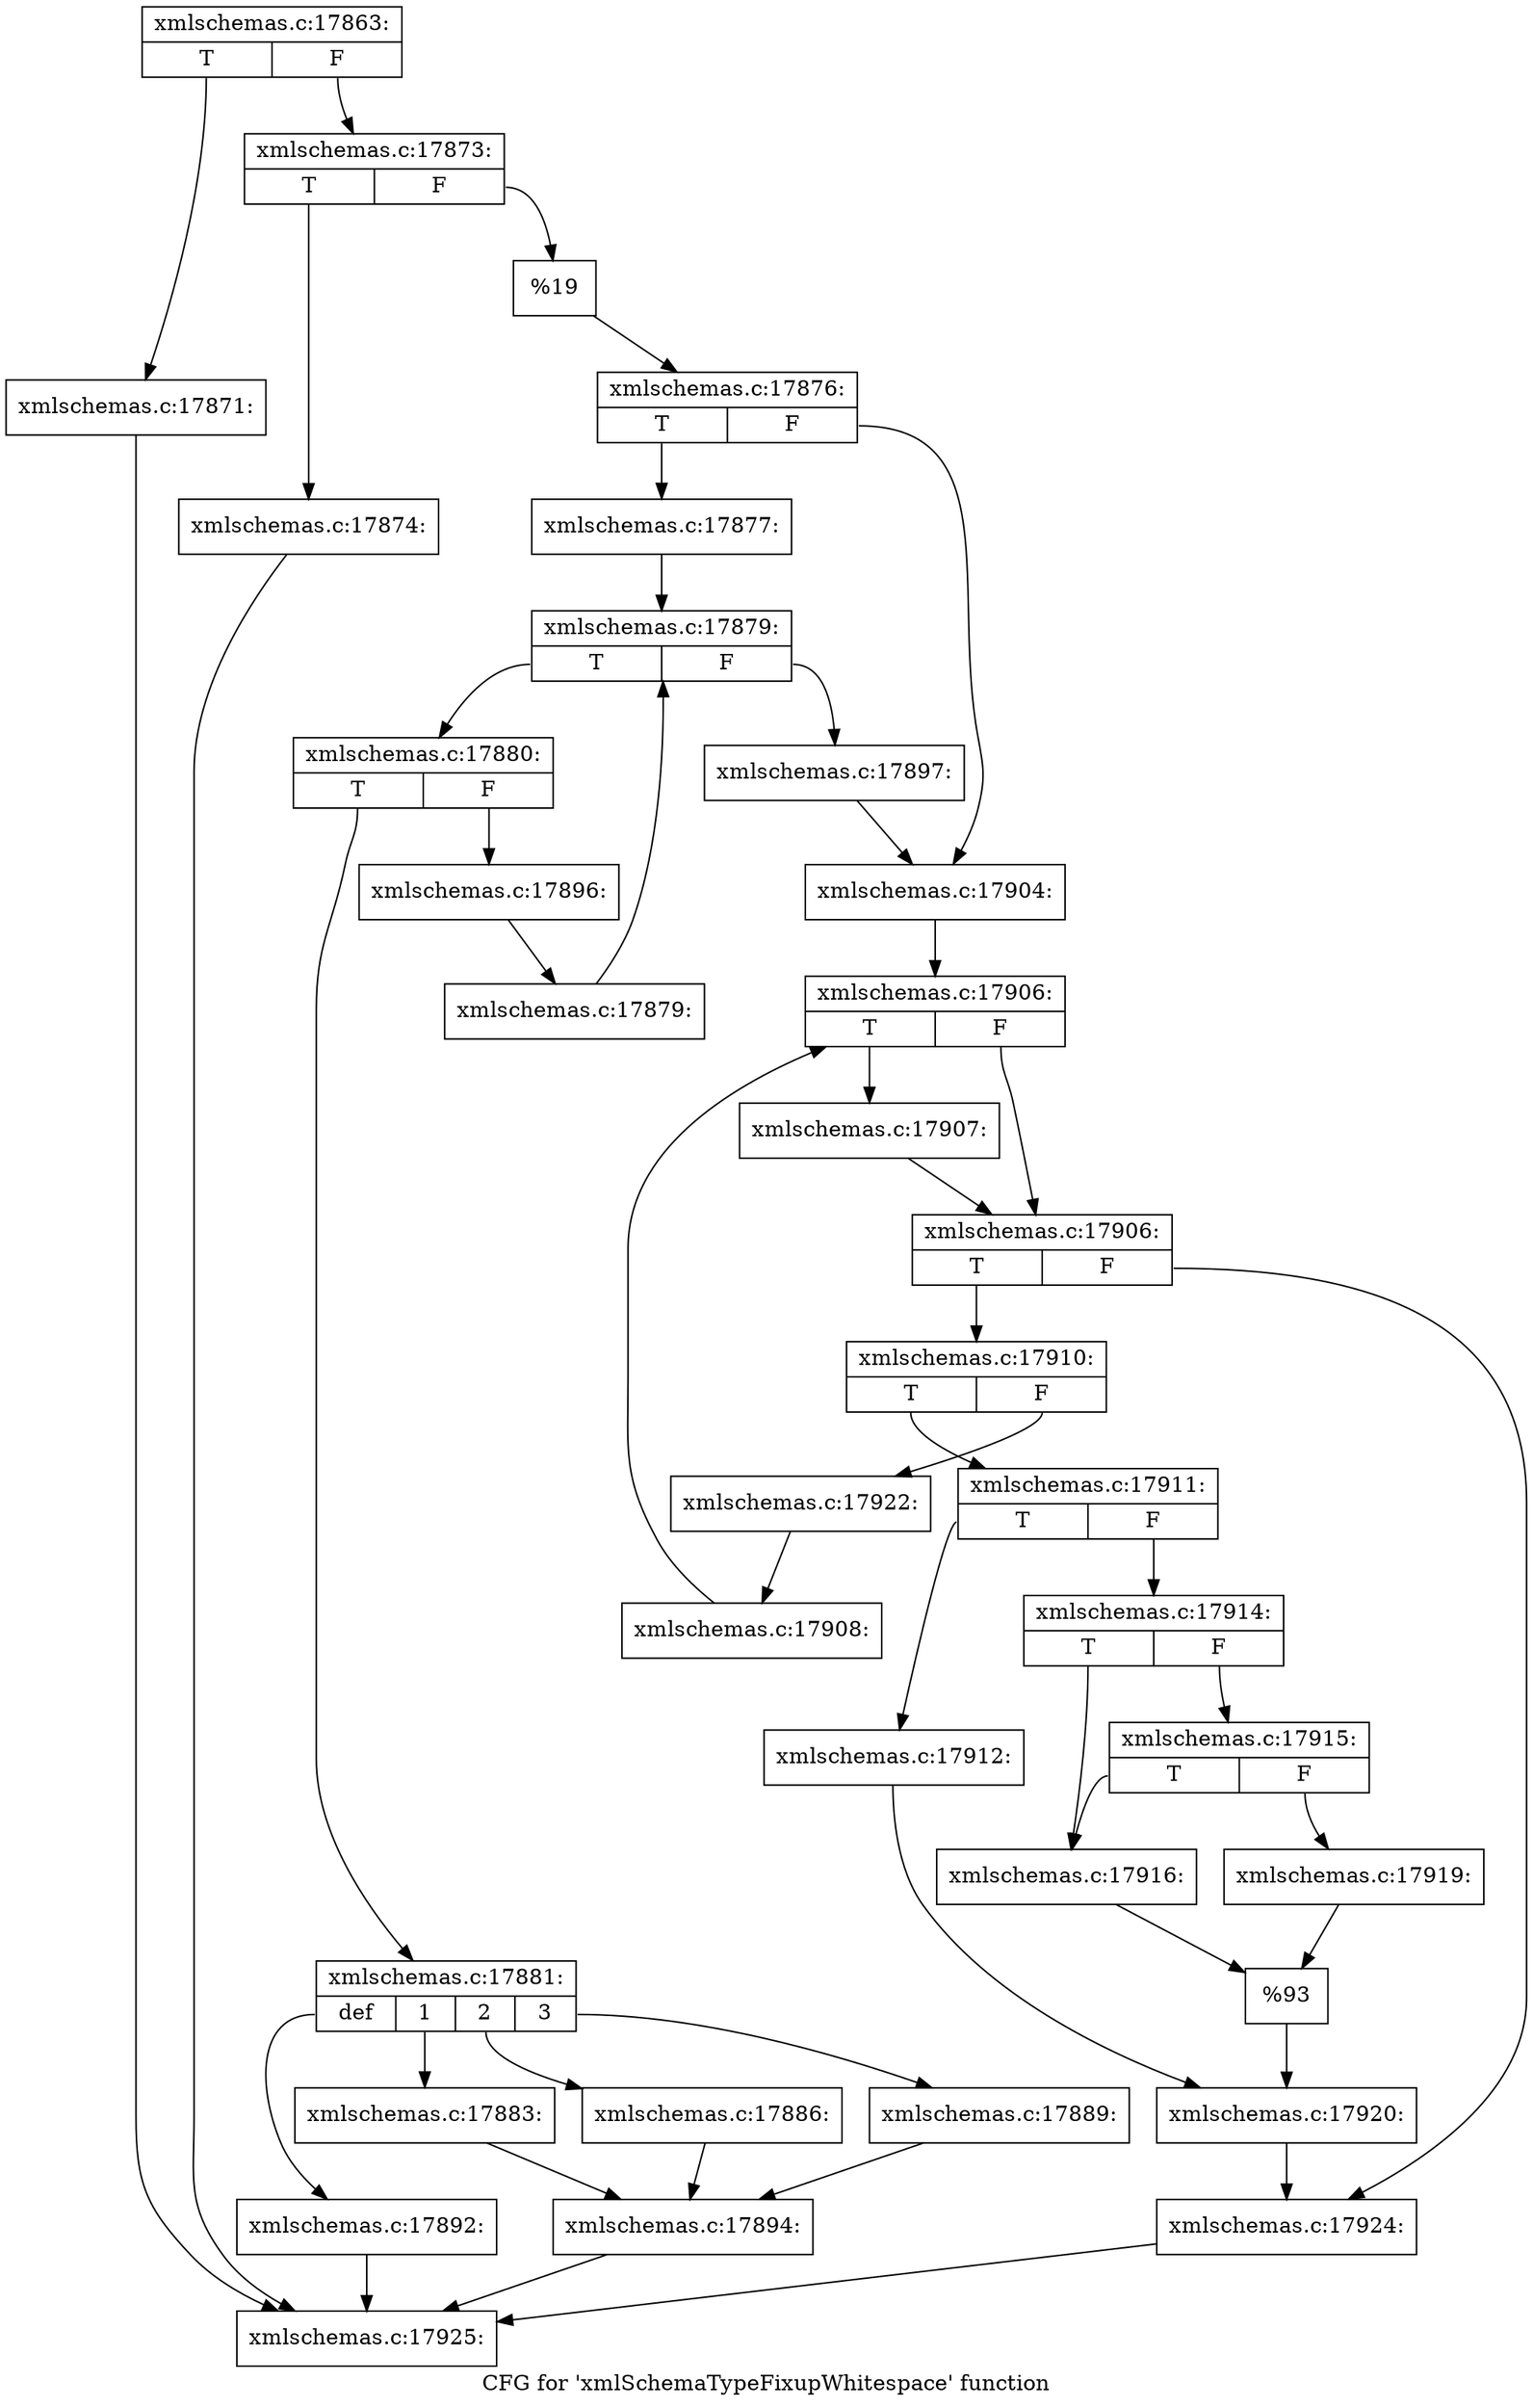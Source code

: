 digraph "CFG for 'xmlSchemaTypeFixupWhitespace' function" {
	label="CFG for 'xmlSchemaTypeFixupWhitespace' function";

	Node0x51ead60 [shape=record,label="{xmlschemas.c:17863:|{<s0>T|<s1>F}}"];
	Node0x51ead60:s0 -> Node0x51eaf40;
	Node0x51ead60:s1 -> Node0x51eafe0;
	Node0x51eaf40 [shape=record,label="{xmlschemas.c:17871:}"];
	Node0x51eaf40 -> Node0x51f06f0;
	Node0x51eafe0 [shape=record,label="{xmlschemas.c:17873:|{<s0>T|<s1>F}}"];
	Node0x51eafe0:s0 -> Node0x51f23c0;
	Node0x51eafe0:s1 -> Node0x51f2410;
	Node0x51f23c0 [shape=record,label="{xmlschemas.c:17874:}"];
	Node0x51f23c0 -> Node0x51f06f0;
	Node0x51f2410 [shape=record,label="{%19}"];
	Node0x51f2410 -> Node0x51eaf90;
	Node0x51eaf90 [shape=record,label="{xmlschemas.c:17876:|{<s0>T|<s1>F}}"];
	Node0x51eaf90:s0 -> Node0x51f29f0;
	Node0x51eaf90:s1 -> Node0x51f2a40;
	Node0x51f29f0 [shape=record,label="{xmlschemas.c:17877:}"];
	Node0x51f29f0 -> Node0x51f3460;
	Node0x51f3460 [shape=record,label="{xmlschemas.c:17879:|{<s0>T|<s1>F}}"];
	Node0x51f3460:s0 -> Node0x51f3740;
	Node0x51f3460:s1 -> Node0x51f3190;
	Node0x51f3740 [shape=record,label="{xmlschemas.c:17880:|{<s0>T|<s1>F}}"];
	Node0x51f3740:s0 -> Node0x51f3a80;
	Node0x51f3740:s1 -> Node0x51f3ad0;
	Node0x51f3a80 [shape=record,label="{xmlschemas.c:17881:|{<s0>def|<s1>1|<s2>2|<s3>3}}"];
	Node0x51f3a80:s0 -> Node0x51f4280;
	Node0x51f3a80:s1 -> Node0x51f45c0;
	Node0x51f3a80:s2 -> Node0x51f4a00;
	Node0x51f3a80:s3 -> Node0x51f4e40;
	Node0x51f45c0 [shape=record,label="{xmlschemas.c:17883:}"];
	Node0x51f45c0 -> Node0x51f3fa0;
	Node0x51f4a00 [shape=record,label="{xmlschemas.c:17886:}"];
	Node0x51f4a00 -> Node0x51f3fa0;
	Node0x51f4e40 [shape=record,label="{xmlschemas.c:17889:}"];
	Node0x51f4e40 -> Node0x51f3fa0;
	Node0x51f4280 [shape=record,label="{xmlschemas.c:17892:}"];
	Node0x51f4280 -> Node0x51f06f0;
	Node0x51f3fa0 [shape=record,label="{xmlschemas.c:17894:}"];
	Node0x51f3fa0 -> Node0x51f06f0;
	Node0x51f3ad0 [shape=record,label="{xmlschemas.c:17896:}"];
	Node0x51f3ad0 -> Node0x51f36b0;
	Node0x51f36b0 [shape=record,label="{xmlschemas.c:17879:}"];
	Node0x51f36b0 -> Node0x51f3460;
	Node0x51f3190 [shape=record,label="{xmlschemas.c:17897:}"];
	Node0x51f3190 -> Node0x51f2a40;
	Node0x51f2a40 [shape=record,label="{xmlschemas.c:17904:}"];
	Node0x51f2a40 -> Node0x51f61c0;
	Node0x51f61c0 [shape=record,label="{xmlschemas.c:17906:|{<s0>T|<s1>F}}"];
	Node0x51f61c0:s0 -> Node0x51f6570;
	Node0x51f61c0:s1 -> Node0x51f6520;
	Node0x51f6570 [shape=record,label="{xmlschemas.c:17907:}"];
	Node0x51f6570 -> Node0x51f6520;
	Node0x51f6520 [shape=record,label="{xmlschemas.c:17906:|{<s0>T|<s1>F}}"];
	Node0x51f6520:s0 -> Node0x51f64a0;
	Node0x51f6520:s1 -> Node0x51f5e90;
	Node0x51f64a0 [shape=record,label="{xmlschemas.c:17910:|{<s0>T|<s1>F}}"];
	Node0x51f64a0:s0 -> Node0x51f6c70;
	Node0x51f64a0:s1 -> Node0x51f6cc0;
	Node0x51f6c70 [shape=record,label="{xmlschemas.c:17911:|{<s0>T|<s1>F}}"];
	Node0x51f6c70:s0 -> Node0x51f7150;
	Node0x51f6c70:s1 -> Node0x51f71f0;
	Node0x51f7150 [shape=record,label="{xmlschemas.c:17912:}"];
	Node0x51f7150 -> Node0x51f71a0;
	Node0x51f71f0 [shape=record,label="{xmlschemas.c:17914:|{<s0>T|<s1>F}}"];
	Node0x51f71f0:s0 -> Node0x51f7a00;
	Node0x51f71f0:s1 -> Node0x51f7af0;
	Node0x51f7af0 [shape=record,label="{xmlschemas.c:17915:|{<s0>T|<s1>F}}"];
	Node0x51f7af0:s0 -> Node0x51f7a00;
	Node0x51f7af0:s1 -> Node0x51f7aa0;
	Node0x51f7a00 [shape=record,label="{xmlschemas.c:17916:}"];
	Node0x51f7a00 -> Node0x51f7a50;
	Node0x51f7aa0 [shape=record,label="{xmlschemas.c:17919:}"];
	Node0x51f7aa0 -> Node0x51f7a50;
	Node0x51f7a50 [shape=record,label="{%93}"];
	Node0x51f7a50 -> Node0x51f71a0;
	Node0x51f71a0 [shape=record,label="{xmlschemas.c:17920:}"];
	Node0x51f71a0 -> Node0x51f5e90;
	Node0x51f6cc0 [shape=record,label="{xmlschemas.c:17922:}"];
	Node0x51f6cc0 -> Node0x51f6410;
	Node0x51f6410 [shape=record,label="{xmlschemas.c:17908:}"];
	Node0x51f6410 -> Node0x51f61c0;
	Node0x51f5e90 [shape=record,label="{xmlschemas.c:17924:}"];
	Node0x51f5e90 -> Node0x51f06f0;
	Node0x51f06f0 [shape=record,label="{xmlschemas.c:17925:}"];
}
